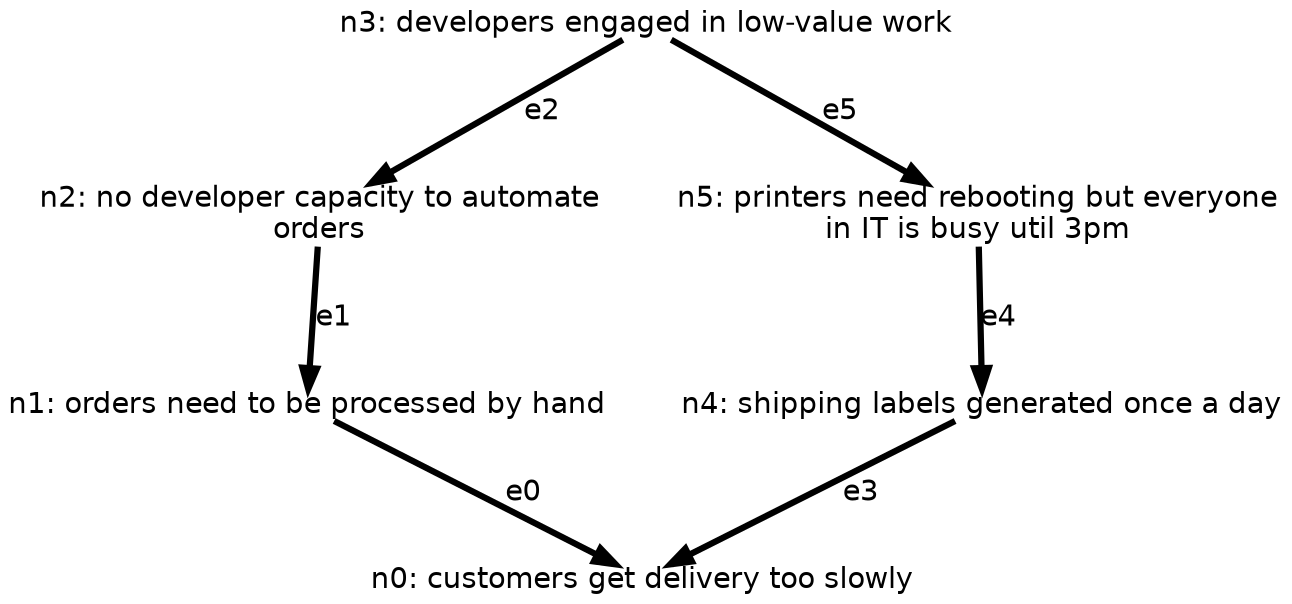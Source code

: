 digraph {

    graph [fontname = "helvetica" rankdir="TB" ranksep=0.75 nodesep=0.5];
    node [fontname = "helvetica" shape = "plain"];
    edge [fontname = "helvetica" penwidth=3 color="#000000"];

    n0 [label="n0: customers get delivery too slowly"  ]
    n1 [label="n1: orders need to be processed by hand"  ]
    n2 [label="n2: no developer capacity to automate\norders"  ]
    n3 [label="n3: developers engaged in low-value work"  ]
    n4 [label="n4: shipping labels generated once a day"  ]
    n5 [label="n5: printers need rebooting but everyone\nin IT is busy util 3pm"  ]

    "n1" -> "n0" [label="e0"];
    "n2" -> "n1" [label="e1"];
    "n3" -> "n2" [label="e2"];
    "n4" -> "n0" [label="e3"];
    "n5" -> "n4" [label="e4"];
    "n3" -> "n5" [label="e5"];

}